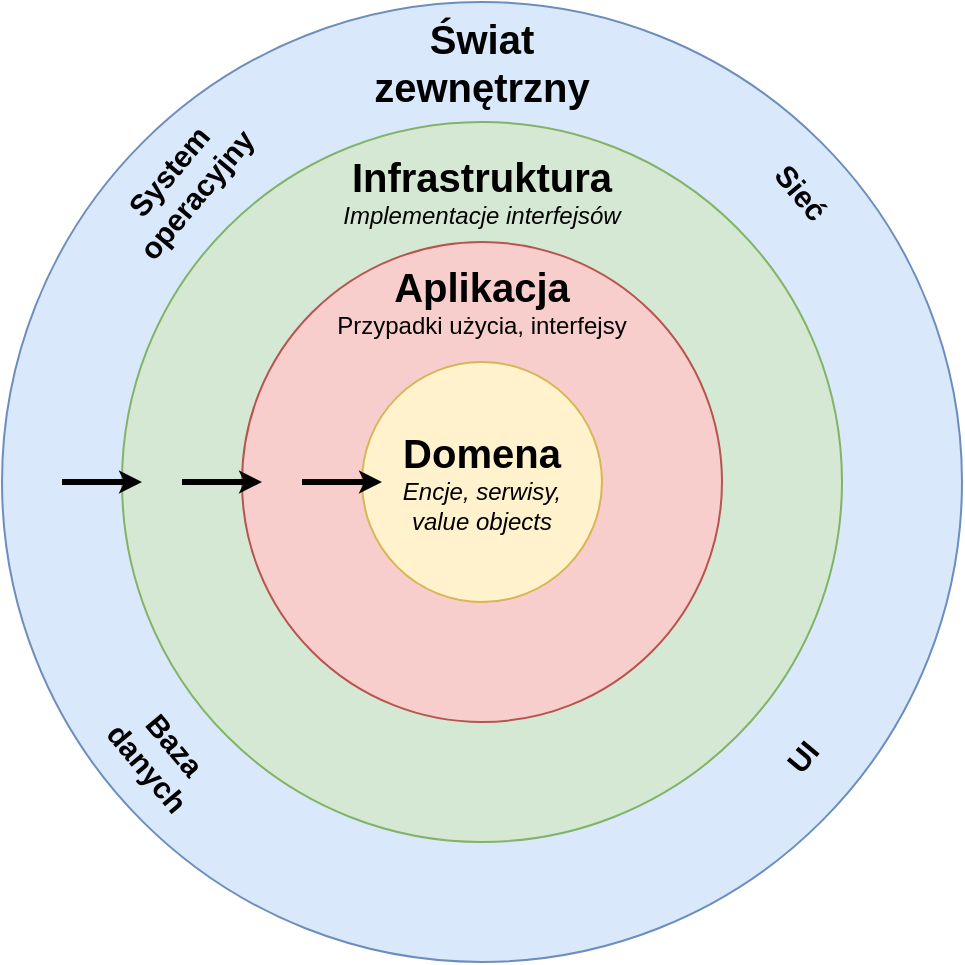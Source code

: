 <mxfile version="15.4.3" type="device"><diagram id="J9orOFLpEH2RysFG8bzz" name="Page-1"><mxGraphModel dx="1186" dy="655" grid="1" gridSize="10" guides="1" tooltips="1" connect="1" arrows="1" fold="1" page="1" pageScale="1" pageWidth="827" pageHeight="1169" math="0" shadow="0"><root><mxCell id="0"/><mxCell id="1" parent="0"/><mxCell id="nm_wFNmyLgZ1-cOjO6yx-46" value="" style="ellipse;whiteSpace=wrap;html=1;aspect=fixed;rounded=1;shadow=0;comic=0;fillColor=#dae8fc;strokeColor=#6c8ebf;" parent="1" vertex="1"><mxGeometry x="540" y="390" width="480" height="480" as="geometry"/></mxCell><mxCell id="nm_wFNmyLgZ1-cOjO6yx-47" value="" style="ellipse;whiteSpace=wrap;html=1;aspect=fixed;rounded=1;shadow=0;comic=0;fillColor=#d5e8d4;strokeColor=#82b366;" parent="1" vertex="1"><mxGeometry x="600" y="450" width="360" height="360" as="geometry"/></mxCell><mxCell id="nm_wFNmyLgZ1-cOjO6yx-48" value="&lt;div&gt;&lt;br&gt;&lt;/div&gt;" style="ellipse;whiteSpace=wrap;html=1;aspect=fixed;rounded=1;shadow=0;comic=0;fillColor=#f8cecc;strokeColor=#b85450;" parent="1" vertex="1"><mxGeometry x="660" y="510" width="240" height="240" as="geometry"/></mxCell><mxCell id="nm_wFNmyLgZ1-cOjO6yx-49" value="&lt;b&gt;&lt;font style=&quot;font-size: 20px&quot;&gt;Domena&lt;/font&gt;&lt;/b&gt;&lt;div&gt;&lt;i&gt;Encje, serwisy,&lt;/i&gt;&lt;/div&gt;&lt;div&gt;&lt;i&gt;value objects&lt;br&gt;&lt;/i&gt;&lt;/div&gt;" style="ellipse;whiteSpace=wrap;html=1;aspect=fixed;rounded=1;shadow=0;comic=0;fillColor=#fff2cc;strokeColor=#d6b656;gradientColor=none;" parent="1" vertex="1"><mxGeometry x="720" y="570" width="120" height="120" as="geometry"/></mxCell><mxCell id="nm_wFNmyLgZ1-cOjO6yx-50" value="&lt;font style=&quot;font-size: 20px&quot;&gt;&lt;b&gt;Aplikacja&lt;/b&gt;&lt;/font&gt;&lt;div&gt;Przypadki użycia, interfejsy&lt;/div&gt;" style="text;html=1;strokeColor=none;fillColor=none;align=center;verticalAlign=middle;whiteSpace=wrap;rounded=0;shadow=1;comic=0;" parent="1" vertex="1"><mxGeometry x="700" y="530" width="160" height="20" as="geometry"/></mxCell><mxCell id="nm_wFNmyLgZ1-cOjO6yx-51" value="&lt;b&gt;&lt;font style=&quot;font-size: 20px&quot;&gt;Infrastruktura&lt;/font&gt;&lt;/b&gt;&lt;div&gt;&lt;font style=&quot;font-size: 12px&quot;&gt;&lt;i&gt;Implementacje interfejsów&lt;/i&gt;&lt;/font&gt;&lt;/div&gt;" style="text;html=1;strokeColor=none;fillColor=none;align=center;verticalAlign=middle;whiteSpace=wrap;rounded=0;shadow=1;comic=0;" parent="1" vertex="1"><mxGeometry x="690" y="475" width="180" height="20" as="geometry"/></mxCell><mxCell id="nm_wFNmyLgZ1-cOjO6yx-52" value="Baza danych" style="text;html=1;strokeColor=none;fillColor=none;align=center;verticalAlign=middle;whiteSpace=wrap;rounded=0;shadow=1;comic=0;rotation=50;fontStyle=1;fontSize=15;" parent="1" vertex="1"><mxGeometry x="600" y="757" width="40" height="20" as="geometry"/></mxCell><mxCell id="nm_wFNmyLgZ1-cOjO6yx-53" value="UI" style="text;html=1;strokeColor=none;fillColor=none;align=center;verticalAlign=middle;whiteSpace=wrap;rounded=0;shadow=1;comic=0;rotation=-50;fontStyle=1;fontSize=15;" parent="1" vertex="1"><mxGeometry x="920" y="757" width="40" height="20" as="geometry"/></mxCell><mxCell id="nm_wFNmyLgZ1-cOjO6yx-54" value="Sieć" style="text;html=1;strokeColor=none;fillColor=none;align=center;verticalAlign=middle;whiteSpace=wrap;rounded=0;shadow=1;comic=0;rotation=50;fontStyle=1;fontSize=15;" parent="1" vertex="1"><mxGeometry x="920" y="475" width="40" height="20" as="geometry"/></mxCell><mxCell id="nm_wFNmyLgZ1-cOjO6yx-55" value="System operacyjny" style="text;html=1;strokeColor=none;fillColor=none;align=center;verticalAlign=middle;whiteSpace=wrap;rounded=0;shadow=1;comic=0;rotation=-50;fontStyle=1;fontSize=15;" parent="1" vertex="1"><mxGeometry x="610" y="470" width="40" height="20" as="geometry"/></mxCell><mxCell id="nm_wFNmyLgZ1-cOjO6yx-56" value="&lt;font style=&quot;font-size: 20px&quot;&gt;Świat zewnętrzny&lt;/font&gt;" style="text;html=1;strokeColor=none;fillColor=none;align=center;verticalAlign=middle;whiteSpace=wrap;rounded=0;shadow=1;comic=0;fontSize=15;fontStyle=1" parent="1" vertex="1"><mxGeometry x="760" y="410" width="40" height="20" as="geometry"/></mxCell><mxCell id="nm_wFNmyLgZ1-cOjO6yx-57" value="" style="endArrow=classic;html=1;fontSize=15;strokeWidth=3;endSize=2;" parent="1" edge="1"><mxGeometry width="50" height="50" relative="1" as="geometry"><mxPoint x="570" y="630" as="sourcePoint"/><mxPoint x="610" y="630" as="targetPoint"/></mxGeometry></mxCell><mxCell id="nm_wFNmyLgZ1-cOjO6yx-58" value="" style="endArrow=classic;html=1;fontSize=15;strokeWidth=3;endSize=2;" parent="1" edge="1"><mxGeometry width="50" height="50" relative="1" as="geometry"><mxPoint x="630" y="630" as="sourcePoint"/><mxPoint x="670" y="630" as="targetPoint"/></mxGeometry></mxCell><mxCell id="nm_wFNmyLgZ1-cOjO6yx-59" value="" style="endArrow=classic;html=1;fontSize=15;strokeWidth=3;endSize=2;" parent="1" edge="1"><mxGeometry width="50" height="50" relative="1" as="geometry"><mxPoint x="690" y="630" as="sourcePoint"/><mxPoint x="730" y="630" as="targetPoint"/></mxGeometry></mxCell></root></mxGraphModel></diagram></mxfile>